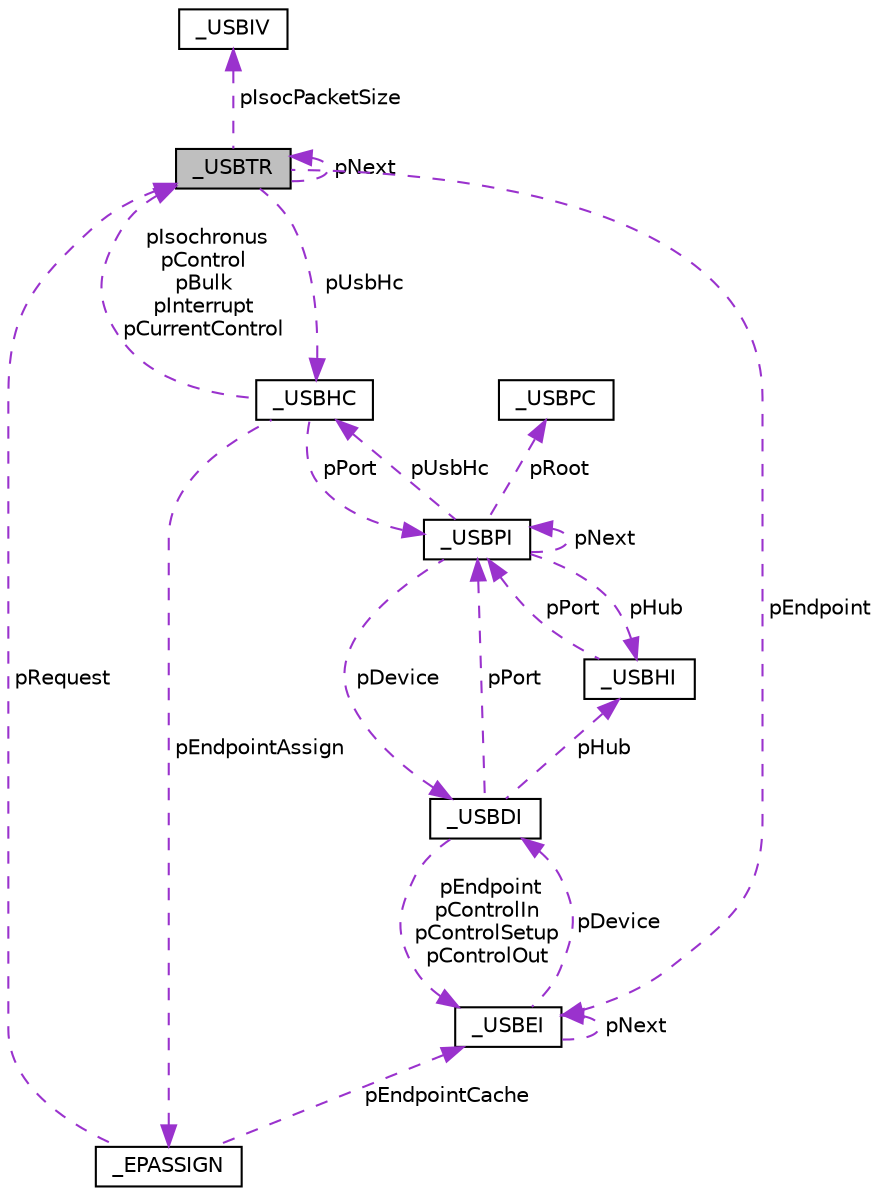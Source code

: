 digraph "_USBTR"
{
 // LATEX_PDF_SIZE
  edge [fontname="Helvetica",fontsize="10",labelfontname="Helvetica",labelfontsize="10"];
  node [fontname="Helvetica",fontsize="10",shape=record];
  Node1 [label="_USBTR",height=0.2,width=0.4,color="black", fillcolor="grey75", style="filled", fontcolor="black",tooltip=" "];
  Node2 -> Node1 [dir="back",color="darkorchid3",fontsize="10",style="dashed",label=" pUsbHc" ,fontname="Helvetica"];
  Node2 [label="_USBHC",height=0.2,width=0.4,color="black", fillcolor="white", style="filled",URL="$d3/dcc/struct__USBHC.html",tooltip=" "];
  Node3 -> Node2 [dir="back",color="darkorchid3",fontsize="10",style="dashed",label=" pPort" ,fontname="Helvetica"];
  Node3 [label="_USBPI",height=0.2,width=0.4,color="black", fillcolor="white", style="filled",URL="$d7/d90/struct__USBPI.html",tooltip=" "];
  Node3 -> Node3 [dir="back",color="darkorchid3",fontsize="10",style="dashed",label=" pNext" ,fontname="Helvetica"];
  Node2 -> Node3 [dir="back",color="darkorchid3",fontsize="10",style="dashed",label=" pUsbHc" ,fontname="Helvetica"];
  Node4 -> Node3 [dir="back",color="darkorchid3",fontsize="10",style="dashed",label=" pHub" ,fontname="Helvetica"];
  Node4 [label="_USBHI",height=0.2,width=0.4,color="black", fillcolor="white", style="filled",URL="$d5/dd1/struct__USBHI.html",tooltip=" "];
  Node3 -> Node4 [dir="back",color="darkorchid3",fontsize="10",style="dashed",label=" pPort" ,fontname="Helvetica"];
  Node5 -> Node3 [dir="back",color="darkorchid3",fontsize="10",style="dashed",label=" pRoot" ,fontname="Helvetica"];
  Node5 [label="_USBPC",height=0.2,width=0.4,color="black", fillcolor="white", style="filled",URL="$dc/dfb/struct__USBPC.html",tooltip=" "];
  Node6 -> Node3 [dir="back",color="darkorchid3",fontsize="10",style="dashed",label=" pDevice" ,fontname="Helvetica"];
  Node6 [label="_USBDI",height=0.2,width=0.4,color="black", fillcolor="white", style="filled",URL="$d0/db5/struct__USBDI.html",tooltip=" "];
  Node3 -> Node6 [dir="back",color="darkorchid3",fontsize="10",style="dashed",label=" pPort" ,fontname="Helvetica"];
  Node4 -> Node6 [dir="back",color="darkorchid3",fontsize="10",style="dashed",label=" pHub" ,fontname="Helvetica"];
  Node7 -> Node6 [dir="back",color="darkorchid3",fontsize="10",style="dashed",label=" pEndpoint\npControlIn\npControlSetup\npControlOut" ,fontname="Helvetica"];
  Node7 [label="_USBEI",height=0.2,width=0.4,color="black", fillcolor="white", style="filled",URL="$d2/d02/struct__USBEI.html",tooltip=" "];
  Node7 -> Node7 [dir="back",color="darkorchid3",fontsize="10",style="dashed",label=" pNext" ,fontname="Helvetica"];
  Node6 -> Node7 [dir="back",color="darkorchid3",fontsize="10",style="dashed",label=" pDevice" ,fontname="Helvetica"];
  Node8 -> Node2 [dir="back",color="darkorchid3",fontsize="10",style="dashed",label=" pEndpointAssign" ,fontname="Helvetica"];
  Node8 [label="_EPASSIGN",height=0.2,width=0.4,color="black", fillcolor="white", style="filled",URL="$d8/dfa/struct__USBHC_1_1__EPASSIGN.html",tooltip=" "];
  Node1 -> Node8 [dir="back",color="darkorchid3",fontsize="10",style="dashed",label=" pRequest" ,fontname="Helvetica"];
  Node7 -> Node8 [dir="back",color="darkorchid3",fontsize="10",style="dashed",label=" pEndpointCache" ,fontname="Helvetica"];
  Node1 -> Node2 [dir="back",color="darkorchid3",fontsize="10",style="dashed",label=" pIsochronus\npControl\npBulk\npInterrupt\npCurrentControl" ,fontname="Helvetica"];
  Node9 -> Node1 [dir="back",color="darkorchid3",fontsize="10",style="dashed",label=" pIsocPacketSize" ,fontname="Helvetica"];
  Node9 [label="_USBIV",height=0.2,width=0.4,color="black", fillcolor="white", style="filled",URL="$d1/d95/struct__USBIV.html",tooltip=" "];
  Node1 -> Node1 [dir="back",color="darkorchid3",fontsize="10",style="dashed",label=" pNext" ,fontname="Helvetica"];
  Node7 -> Node1 [dir="back",color="darkorchid3",fontsize="10",style="dashed",label=" pEndpoint" ,fontname="Helvetica"];
}
